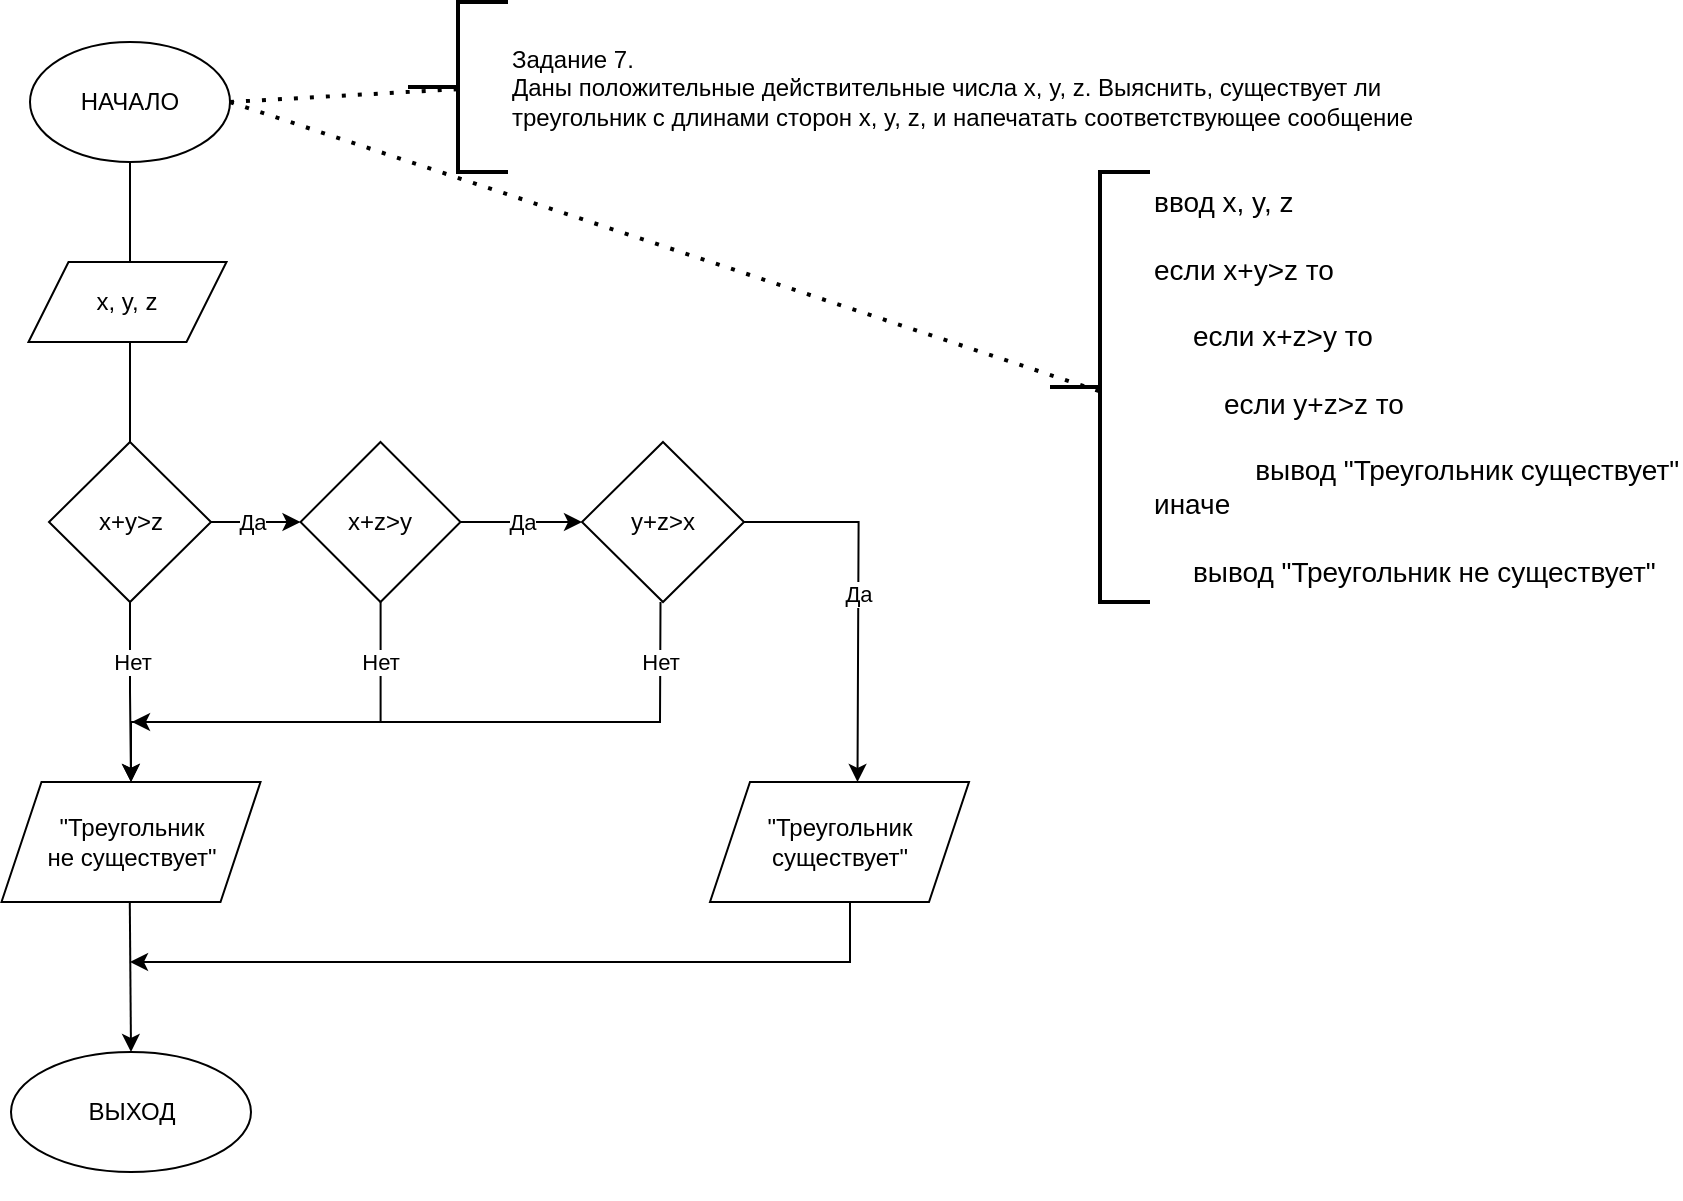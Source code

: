 <mxfile version="17.4.3" type="github">
  <diagram id="kMPXcnhBmbTkZe7Mg5EM" name="Page-1">
    <mxGraphModel dx="793" dy="2193" grid="1" gridSize="10" guides="1" tooltips="1" connect="1" arrows="1" fold="1" page="1" pageScale="1" pageWidth="827" pageHeight="1169" math="0" shadow="0">
      <root>
        <mxCell id="0" />
        <mxCell id="1" parent="0" />
        <mxCell id="cv_xzX7LoobdJt0uIAey-1" value="" style="edgeStyle=none;rounded=0;orthogonalLoop=1;jettySize=auto;html=1;" parent="1" edge="1">
          <mxGeometry relative="1" as="geometry">
            <mxPoint x="400" y="80" as="sourcePoint" />
            <mxPoint x="400" y="250" as="targetPoint" />
          </mxGeometry>
        </mxCell>
        <mxCell id="cv_xzX7LoobdJt0uIAey-2" value="НАЧАЛО" style="ellipse;whiteSpace=wrap;html=1;" parent="1" vertex="1">
          <mxGeometry x="350" y="20" width="100" height="60" as="geometry" />
        </mxCell>
        <mxCell id="cv_xzX7LoobdJt0uIAey-3" value="Да" style="edgeStyle=none;rounded=0;orthogonalLoop=1;jettySize=auto;html=1;entryX=0;entryY=0.5;entryDx=0;entryDy=0;" parent="1" source="cv_xzX7LoobdJt0uIAey-5" target="cv_xzX7LoobdJt0uIAey-15" edge="1">
          <mxGeometry x="-0.129" relative="1" as="geometry">
            <mxPoint x="490" y="260" as="targetPoint" />
            <mxPoint x="1" as="offset" />
            <Array as="points">
              <mxPoint x="460" y="260" />
            </Array>
          </mxGeometry>
        </mxCell>
        <mxCell id="cv_xzX7LoobdJt0uIAey-4" value="Нет" style="edgeStyle=orthogonalEdgeStyle;rounded=0;orthogonalLoop=1;jettySize=auto;html=1;entryX=0.5;entryY=0;entryDx=0;entryDy=0;" parent="1" source="cv_xzX7LoobdJt0uIAey-5" target="cv_xzX7LoobdJt0uIAey-19" edge="1">
          <mxGeometry x="-0.337" y="1" relative="1" as="geometry">
            <mxPoint x="400.5" y="340" as="targetPoint" />
            <mxPoint as="offset" />
          </mxGeometry>
        </mxCell>
        <mxCell id="cv_xzX7LoobdJt0uIAey-5" value="x+y&amp;gt;z" style="rhombus;whiteSpace=wrap;html=1;" parent="1" vertex="1">
          <mxGeometry x="359.5" y="220" width="81" height="80" as="geometry" />
        </mxCell>
        <mxCell id="cv_xzX7LoobdJt0uIAey-6" value="&lt;span style=&quot;text-align: left&quot;&gt;x, y, z&lt;/span&gt;" style="shape=parallelogram;perimeter=parallelogramPerimeter;whiteSpace=wrap;html=1;fixedSize=1;" parent="1" vertex="1">
          <mxGeometry x="349.25" y="130" width="99" height="40" as="geometry" />
        </mxCell>
        <mxCell id="cv_xzX7LoobdJt0uIAey-7" style="edgeStyle=none;rounded=0;orthogonalLoop=1;jettySize=auto;html=1;exitX=0.5;exitY=1;exitDx=0;exitDy=0;" parent="1" edge="1">
          <mxGeometry relative="1" as="geometry">
            <mxPoint x="401.75" y="590" as="sourcePoint" />
            <mxPoint x="401.75" y="590" as="targetPoint" />
          </mxGeometry>
        </mxCell>
        <mxCell id="cv_xzX7LoobdJt0uIAey-8" value="ВЫХОД" style="ellipse;whiteSpace=wrap;html=1;" parent="1" vertex="1">
          <mxGeometry x="340.5" y="525" width="120" height="60" as="geometry" />
        </mxCell>
        <mxCell id="cv_xzX7LoobdJt0uIAey-9" value="Задание 7. &lt;br&gt;&lt;div&gt;&lt;div&gt;Даны положительные действительные числа x, y, z. Выяснить, существует ли&lt;/div&gt;&lt;div&gt;треугольник с длинами сторон x, y, z, и напечатать соответствующее сообщение&lt;/div&gt;&lt;/div&gt;" style="strokeWidth=2;html=1;shape=mxgraph.flowchart.annotation_2;align=left;labelPosition=right;pointerEvents=1;" parent="1" vertex="1">
          <mxGeometry x="539" width="50" height="85" as="geometry" />
        </mxCell>
        <mxCell id="cv_xzX7LoobdJt0uIAey-10" value="" style="endArrow=none;dashed=1;html=1;dashPattern=1 3;strokeWidth=2;rounded=0;exitX=1;exitY=0.5;exitDx=0;exitDy=0;entryX=0.52;entryY=0.512;entryDx=0;entryDy=0;entryPerimeter=0;" parent="1" source="cv_xzX7LoobdJt0uIAey-2" target="cv_xzX7LoobdJt0uIAey-9" edge="1">
          <mxGeometry width="50" height="50" relative="1" as="geometry">
            <mxPoint x="532.5" y="160" as="sourcePoint" />
            <mxPoint x="582.5" y="110" as="targetPoint" />
          </mxGeometry>
        </mxCell>
        <mxCell id="cv_xzX7LoobdJt0uIAey-11" value="ввод x, y, z&lt;br&gt;&lt;br&gt;если x+y&amp;gt;z то&lt;br&gt;&lt;span&gt; &lt;/span&gt;&lt;span&gt; &lt;/span&gt;&lt;br&gt;&lt;span&gt;&lt;/span&gt;&amp;nbsp; &amp;nbsp; &amp;nbsp;если x+z&amp;gt;y то&lt;br&gt;&amp;nbsp; &amp;nbsp;&amp;nbsp;&lt;br&gt;&amp;nbsp; &amp;nbsp; &amp;nbsp; &amp;nbsp; &amp;nbsp;если y+z&amp;gt;z то&lt;br&gt;&lt;br&gt;&amp;nbsp; &amp;nbsp; &amp;nbsp; &amp;nbsp; &amp;nbsp; &amp;nbsp; &amp;nbsp;вывод &quot;Треугольник существует&quot;&lt;br&gt;иначе &lt;br&gt;&amp;nbsp; &amp;nbsp; &lt;br&gt;&amp;nbsp; &amp;nbsp; &amp;nbsp;вывод &quot;Треугольник не существует&quot;&lt;br&gt;&lt;br&gt;&amp;nbsp; &amp;nbsp; &amp;nbsp; &amp;nbsp;&amp;nbsp;&lt;br&gt;&amp;nbsp; &amp;nbsp; &amp;nbsp; &amp;nbsp;&amp;nbsp;" style="strokeWidth=2;html=1;shape=mxgraph.flowchart.annotation_2;align=left;labelPosition=right;pointerEvents=1;verticalAlign=top;fontSize=14;spacing=2;spacingBottom=0;spacingLeft=0;spacingTop=0;horizontal=1;" parent="1" vertex="1">
          <mxGeometry x="860" y="85" width="50" height="215" as="geometry" />
        </mxCell>
        <mxCell id="cv_xzX7LoobdJt0uIAey-12" value="" style="endArrow=none;dashed=1;html=1;dashPattern=1 3;strokeWidth=2;rounded=0;exitX=1;exitY=0.5;exitDx=0;exitDy=0;entryX=0.52;entryY=0.512;entryDx=0;entryDy=0;entryPerimeter=0;" parent="1" source="cv_xzX7LoobdJt0uIAey-2" target="cv_xzX7LoobdJt0uIAey-11" edge="1">
          <mxGeometry width="50" height="50" relative="1" as="geometry">
            <mxPoint x="770" y="115" as="sourcePoint" />
            <mxPoint x="902.5" y="175" as="targetPoint" />
          </mxGeometry>
        </mxCell>
        <mxCell id="cv_xzX7LoobdJt0uIAey-14" value="Нет" style="edgeStyle=orthogonalEdgeStyle;rounded=0;orthogonalLoop=1;jettySize=auto;html=1;entryX=0.5;entryY=0;entryDx=0;entryDy=0;" parent="1" source="cv_xzX7LoobdJt0uIAey-15" target="cv_xzX7LoobdJt0uIAey-19" edge="1">
          <mxGeometry x="-0.72" relative="1" as="geometry">
            <mxPoint x="525.25" y="340" as="targetPoint" />
            <Array as="points">
              <mxPoint x="525" y="360" />
              <mxPoint x="401" y="360" />
            </Array>
            <mxPoint as="offset" />
          </mxGeometry>
        </mxCell>
        <mxCell id="cv_xzX7LoobdJt0uIAey-36" value="Да" style="edgeStyle=orthogonalEdgeStyle;rounded=0;orthogonalLoop=1;jettySize=auto;html=1;" parent="1" source="cv_xzX7LoobdJt0uIAey-15" target="cv_xzX7LoobdJt0uIAey-22" edge="1">
          <mxGeometry relative="1" as="geometry" />
        </mxCell>
        <mxCell id="cv_xzX7LoobdJt0uIAey-15" value="x+z&amp;gt;y" style="rhombus;whiteSpace=wrap;html=1;" parent="1" vertex="1">
          <mxGeometry x="485.25" y="220" width="80" height="80" as="geometry" />
        </mxCell>
        <mxCell id="cv_xzX7LoobdJt0uIAey-16" value="Нет" style="endArrow=classic;html=1;rounded=0;exitX=0.5;exitY=1;exitDx=0;exitDy=0;" parent="1" edge="1">
          <mxGeometry x="-0.815" width="50" height="50" relative="1" as="geometry">
            <mxPoint x="665.25" y="300" as="sourcePoint" />
            <mxPoint x="401" y="360" as="targetPoint" />
            <Array as="points">
              <mxPoint x="665" y="360" />
            </Array>
            <mxPoint as="offset" />
          </mxGeometry>
        </mxCell>
        <mxCell id="cv_xzX7LoobdJt0uIAey-17" value="" style="endArrow=classic;html=1;rounded=0;exitX=0.5;exitY=1;exitDx=0;exitDy=0;entryX=0.5;entryY=0;entryDx=0;entryDy=0;" parent="1" target="cv_xzX7LoobdJt0uIAey-8" edge="1">
          <mxGeometry width="50" height="50" relative="1" as="geometry">
            <mxPoint x="399.5" y="400" as="sourcePoint" />
            <mxPoint x="400" y="540" as="targetPoint" />
          </mxGeometry>
        </mxCell>
        <mxCell id="cv_xzX7LoobdJt0uIAey-19" value="&quot;Треугольник &lt;br&gt;не существует&quot;" style="shape=parallelogram;perimeter=parallelogramPerimeter;whiteSpace=wrap;html=1;fixedSize=1;" parent="1" vertex="1">
          <mxGeometry x="335.75" y="390" width="129.5" height="60" as="geometry" />
        </mxCell>
        <mxCell id="cv_xzX7LoobdJt0uIAey-22" value="y+z&amp;gt;x" style="rhombus;whiteSpace=wrap;html=1;" parent="1" vertex="1">
          <mxGeometry x="626" y="220" width="81" height="80" as="geometry" />
        </mxCell>
        <mxCell id="cv_xzX7LoobdJt0uIAey-37" value="Да" style="edgeStyle=orthogonalEdgeStyle;rounded=0;orthogonalLoop=1;jettySize=auto;html=1;exitX=1;exitY=0.5;exitDx=0;exitDy=0;" parent="1" source="cv_xzX7LoobdJt0uIAey-22" edge="1">
          <mxGeometry relative="1" as="geometry">
            <mxPoint x="740" y="260" as="sourcePoint" />
            <mxPoint x="763.75" y="390" as="targetPoint" />
          </mxGeometry>
        </mxCell>
        <mxCell id="cv_xzX7LoobdJt0uIAey-38" value="&quot;Треугольник существует&quot;" style="shape=parallelogram;perimeter=parallelogramPerimeter;whiteSpace=wrap;html=1;fixedSize=1;" parent="1" vertex="1">
          <mxGeometry x="690" y="390" width="129.5" height="60" as="geometry" />
        </mxCell>
        <mxCell id="cv_xzX7LoobdJt0uIAey-41" value="" style="endArrow=classic;html=1;rounded=0;" parent="1" edge="1">
          <mxGeometry width="50" height="50" relative="1" as="geometry">
            <mxPoint x="760" y="450" as="sourcePoint" />
            <mxPoint x="400" y="480" as="targetPoint" />
            <Array as="points">
              <mxPoint x="760" y="480" />
            </Array>
          </mxGeometry>
        </mxCell>
      </root>
    </mxGraphModel>
  </diagram>
</mxfile>
